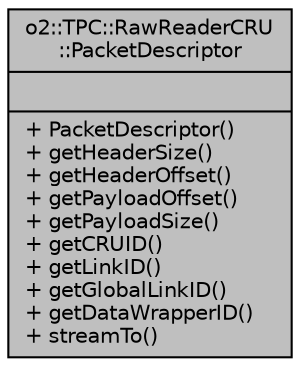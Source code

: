 digraph "o2::TPC::RawReaderCRU::PacketDescriptor"
{
 // INTERACTIVE_SVG=YES
  bgcolor="transparent";
  edge [fontname="Helvetica",fontsize="10",labelfontname="Helvetica",labelfontsize="10"];
  node [fontname="Helvetica",fontsize="10",shape=record];
  Node1 [label="{o2::TPC::RawReaderCRU\l::PacketDescriptor\n||+ PacketDescriptor()\l+ getHeaderSize()\l+ getHeaderOffset()\l+ getPayloadOffset()\l+ getPayloadSize()\l+ getCRUID()\l+ getLinkID()\l+ getGlobalLinkID()\l+ getDataWrapperID()\l+ streamTo()\l}",height=0.2,width=0.4,color="black", fillcolor="grey75", style="filled" fontcolor="black"];
}
